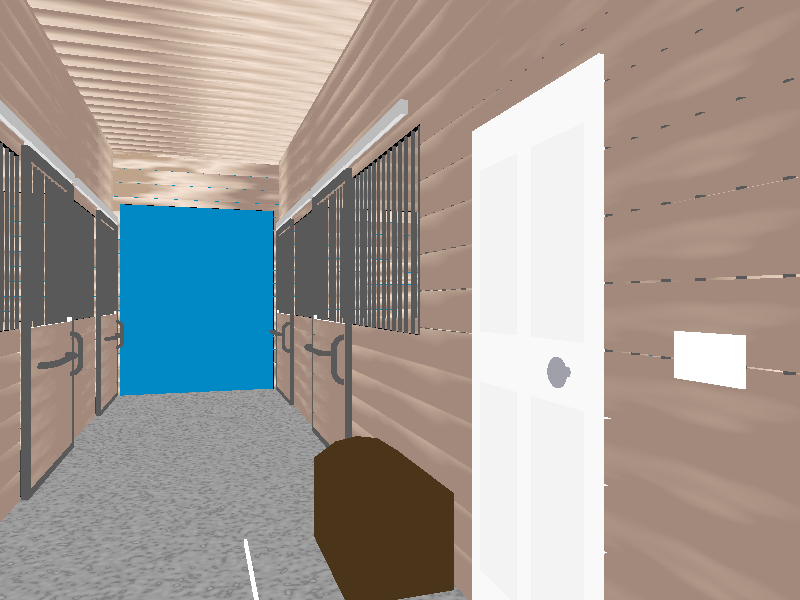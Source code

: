 #include "colors.inc"
           
//color map and pigments for wood           
#declare WoodColorMap=color_map{          
    [0.1 color DarkWood]
    [0.3 color LightWood]                
    [0.6 color MediumWood]
    [0.9 color DarkBrown]
    };

#declare WoodPigment=pigment{
    wood 
    color_map {WoodColorMap}
    turbulence .2
    scale <100,100,600>
    };
    
#declare WoodPigment2=pigment{
    wood 
    color_map {WoodColorMap}
    turbulence .2
    scale <600,100,100>
    };
    
             
//basic barn stuff
#declare BarnWidth=1100;
#declare BarnLength=1200;
#declare BarnHeight=450;

#declare HalfBarnWidth=BarnWidth/2;
#declare HalfBarnLength=BarnLength/2;
#declare EyeHeight=175;

#declare Barn=box{
    <-HalfBarnWidth,0,-HalfBarnLength>
    <HalfBarnWidth,BarnHeight,HalfBarnLength>
    };
    
#declare OuterBarn=object{
    Barn
    scale 1.001
    }; 
    
    
//basic stall stuff    
#declare StallWidth=-HalfBarnWidth+399;
#declare StallLength=399-HalfBarnLength;
    
#declare FrontStallWindowLong=box{
    <-HalfBarnWidth+395,BarnHeight-300,10-HalfBarnLength>
    <-HalfBarnWidth+405,BarnHeight-150,HalfBarnLength-10>
    };

//the ceiling    
#declare CeilingPannel=box{
    <-HalfBarnWidth,BarnHeight-4,-HalfBarnLength>
    <HalfBarnWidth,BarnHeight,-HalfBarnLength+35>
    texture{
        pigment{
            WoodPigment2
            }
            }
    };        
    
#declare PannelHeight=25;
#declare RoofPannelHeight=35;

#declare NumRoofPannels=19;
#declare Ceiling=union{
    #declare Index=-NumRoofPannels;
    #while (Index<=NumRoofPannels)
    object{
        CeilingPannel
        translate<0,0,Index*(RoofPannelHeight+1)>
    }
    #declare Index=Index+1;
    #end
    };

//making the walls    
#declare FrontStallPannel=box{
    <-HalfBarnWidth+398,0,-HalfBarnLength>
    <-HalfBarnWidth+402,PannelHeight,HalfBarnLength>
    texture{
        pigment{
            WoodPigment
            }
            }
    };  
    
#declare NumPannels=17;
#declare WoodWallLong=union{
    #declare Index=-NumPannels;
    #while (Index<=NumPannels)
    object{
        FrontStallPannel
        translate<0,Index*(PannelHeight+1),0>
    }
    #declare Index=Index+1;
    #end
    }; 
    
#declare FrontStallWindowShort=box{
    <146,BarnHeight-300,-200>
    <153,BarnHeight-150,HalfBarnLength-10>
    }; 

#declare SideStallWindow=box{
    <-HalfBarnWidth,BarnHeight-300,-StallLength-5>     
    <-HalfBarnWidth+401,BarnHeight-150,-StallLength+5>
            }; 
    
#declare SideStallPannel=box{
    <-HalfBarnWidth,0,-StallLength-2>
    <-150,25,-StallLength+2>
    texture{
        pigment{
            WoodPigment2
            }
            }
            };     
    
#declare WoodWallShort=union{
    #declare Index=-NumPannels;
    #while (Index<=NumPannels)
    object{
        SideStallPannel
        translate<0,Index*(PannelHeight+1),0>
    }
    #declare Index=Index+1;
    #end
    };
    
#declare EndPannel=box{
    <-HalfBarnWidth,0,-HalfBarnLength-2>
    <HalfBarnWidth,25,-HalfBarnLength+2>
    }; 
    
#declare EndWall=union{
    #declare Index=-NumPannels;
    #while (Index<=NumPannels)
    object{
        EndPannel
        translate<0,Index*(PannelHeight+1),0>
        texture{
        pigment{
            WoodPigment2
            translate <Index*20, Index*40, Index*6>
            }
       }
    }
    #declare Index=Index+1;
    #end
    };
     
//bars for the stall windows    
#declare StallBar=cylinder{
    <-150,BarnHeight-300,0>
    <-150,BarnHeight-150,0> 
    1.5
    texture{
        pigment{
            rgb<.1,.1,.1>
            }
            }
    };
    
#declare NumBars=40;    
#declare StallBars=union{
    #declare Index=-NumBars;
    #while (Index<=NumBars)
    object{
        StallBar
        translate<0,0,Index*15>
       }
    #declare Index=Index+1;
    #end
    };
     
#declare NumBars2=13;    
#declare StallBars2=union{
    #declare Index=-NumBars2;
    #while (Index<=NumBars2)
    object{
        StallBar
        translate<Index*15,0,0>
       }
    #declare Index=Index+1;
    #end
    }; 
              
//window stuff starts here
#declare OuterWindow=box{
    <-HalfBarnWidth+395,BarnHeight-250,10-HalfBarnLength>
    <-HalfBarnWidth+405,BarnHeight-150,HalfBarnLength-10>
    translate<-400,0,0>
    };     
    
#declare OuterWindowGlass=box{
    <-HalfBarnWidth+395,BarnHeight-250,10-HalfBarnLength>
    <-HalfBarnWidth+405,BarnHeight-150,HalfBarnLength-10>
    texture{
        pigment{
            color rgbt<1,1,1,.95> //the t is "transmit", and controls transparency
            }
        finish{
            ambient 0
            specular 0.6
            roughness 0.005
            reflection {
                0.1, .85     //1=perfectly reflective; numbers are min and max amount of reflectivity
                fresnel on} //the two numbers + the fresnel will change where/how it is reflective 
            conserve_energy //put this in if you're making something transparent and reflective
        }
        } 
      interior{   //tells POVray what to do with the inside of the objects - good for transparents
        ior 1.5 //index of refraction of glass ...water is 1.33, 2.4 is diamond
        fade_color <0,1,0> //using this interior stuff on an opaque object will make it GLOSSY
        }      //fresnel will NOT WORK without an interior specified       
    translate<-400,0,0>
    };
                   
//the stalls' doors    
#declare StallDoorFrameOuter=box{
    <-HalfBarnWidth+403,0,-400>
    <-HalfBarnWidth+409,BarnHeight-140,-200>
    };
    
#declare StallDoorFrameCutout=box{
    <-HalfBarnWidth+401,7,-393>
    <-HalfBarnWidth+411,BarnHeight-147,-207>
    };        
    
#declare StallDoorFrame=difference{
    object {StallDoorFrameOuter}
    object {StallDoorFrameCutout}
    texture{
        pigment{
            rgb<.1,.1,.1>
            }
            }
    };    

#declare StallDoorPanel=box{
    <-HalfBarnWidth+400,0,-393>
    <-HalfBarnWidth+405,PannelHeight,-207>
    texture{
        pigment{
            WoodPigment
            }
            }
    };  
    
#declare NumPannelsDoor=5;
#declare StallDoorWood=union{
    #declare Index=-NumPannelsDoor;
    #while (Index<=NumPannelsDoor)
    object{
        StallDoorPanel
        translate<0,Index*(PannelHeight+1),0>
    }
    #declare Index=Index+1;
    #end
    }; 

#declare StallDoorWindow=box{
    <-HalfBarnWidth+399,BarnHeight-300,-390>
    <-HalfBarnWidth+410,BarnHeight-150,-210>
    texture{
        pigment{
            rgbf<1,1,1,1>
            }
            }
    };
    
#declare WindowedStallDoor=difference{
    object{
        StallDoorWood
        translate <3,0,0>
        }
    object{StallDoorWindow}
    };

#declare NumBarsDoor=6;    
#declare StallDoorBars=union{
    #declare Index=-NumBarsDoor;
    #while (Index<=NumBarsDoor)
    object{
        StallBar
        translate<0,0,Index*15>
       }
    #declare Index=Index+1;
    #end
    };

    
#declare StallDoorRunnerOuter=box{
    <-HalfBarnWidth+403,BarnHeight-125,-575>
    <-HalfBarnWidth+409,BarnHeight-135,-195>
    texture{
        pigment{
            rgb<.5,.5,.5>
            }
        }
    };
    
#declare StallDoorRunnerCutout=box{
    <-HalfBarnWidth+404,BarnHeight-125,-573>
    <-HalfBarnWidth+408,BarnHeight-137,-197>
    texture{
        pigment{
            rgb<.75,.75,.75>
            }
        }
    };
    
#declare StallDoorRunner=difference{
    object{StallDoorRunnerOuter}
    object{StallDoorRunnerCutout}
    }; 
    
#declare RunnerThingy=cylinder{
    <0,BarnHeight-130,0>
    <0,BarnHeight-140,0>
    3.0
    texture{
        pigment{
            rgb <.75,.75,.75>
            }
            }
    translate <-144,0,-215>        
            };
            
//door handle stuff starts here
#declare HandleShaft=cylinder{
    <-132,100,-215>
    <-132,130,-215>
    3
    texture{
        pigment{
            rgb<.1,.1,.1>
            }
            }
    };
    
#declare HandleShaftEnds=difference{
    torus{
    11
    3
    rotate <90,0,0>
        texture{
        pigment{
            rgb<.1,.1,.1>
            }
            }
    }
    box{
       <-15,0,-10>
       <0,25,10>
       }
    box{
       <-15,-20,-10>
       <15,0,10>
       }     
    };
      
#declare DoorHandle=union{      
    object{HandleShaftEnds
     translate <-143,125,-215>       
            }
    object{HandleShaftEnds
    rotate <180,0,0>
    translate <-143,100,-215>}                                   
    object{HandleShaft}
    }; 
    
#declare BlanketRack=object{
    DoorHandle
    translate<132,-100,215>
    rotate<90,0,0>
    scale<1,1,2.5>
    translate<-127,115,-350>      //try to figure out how to change its color
    texture{
        pigment{
            rgb<.9,.9,.9>
            }
        finish{
            metallic
            }
            } 
    };                                         

#declare BarredStallDoor=union{
    object{StallDoorFrame}    
    object{StallDoorBars
        translate <3,0,-295>}
    object{WindowedStallDoor}   
    object{RunnerThingy}                        
    object{RunnerThingy
        translate <0,0,-175>
        } 
    object{DoorHandle}
    object{BlanketRack}      
    };                                       
    
#declare StallDoorOpening=box{
    <-HalfBarnWidth+396,0,-400>
    <-HalfBarnWidth+403,BarnHeight-150,-200>
    };   

//stuff for the main entries/exits
#declare MainDoorWidth=-275;
#declare MainDoorHeight=350;
#declare MainDoorDepth=6; 
#declare MainDoorDistanceFromLeftWall=412;
#declare MainDoorwayCutout=box{
    <0,0,-MainDoorDepth/2>
    <MainDoorWidth,MainDoorHeight,MainDoorDepth/2>
    translate<HalfBarnWidth-MainDoorDistanceFromLeftWall,0,HalfBarnLength>
    }; 
    
//door for the tack/storage room
#declare TackRoomDoorBase=box{
    <146,0,-350>
    <153,300,-225>
    texture{
        pigment{
            rgb<.95,.95,.95>
            }
        finish{    
            roughness 0.75
            specular .35
            }    
            }
    }
#declare TackRoomDoorIndent=box{
    <140,30,-340>
    <148,145,-295>
    texture{
        pigment{
            rgb<.9,.9,.9>
            }
        finish{    
            roughness 0.85
            specular .35
            }
            }
    };
    
#declare TackRoomDoor=difference{
    object{TackRoomDoorBase}
    object{TackRoomDoorIndent}
    object{TackRoomDoorIndent
        translate<0,0,60>
        }
    object{TackRoomDoorIndent
        scale<0,.85,0>
        translate<0,150,0>
     }
    object{TackRoomDoorIndent
        scale<0,.85,0>
        translate<0,150,60>
        }    
    };    
    
#declare Doorknob=lathe{     
    cubic_spline 
    11 
    <1,-.5>,<1,0>,<1,1.25>,<2,1.5>,<2.75,2>,<2.85,2.25>,<2.75,2.5>,<2,3>,<1,3.2>,<0,3.25>,<0,3.25>
    texture{
        pigment{
            rgb <.35,.35,.4>}
        finish{
            ambient .2
            specular .75
            roughness .05
            reflection .1
            metallic
        } 
        }
        };
        
//floor of main aisle
#declare ConcreteColorMap=color_map{          
    [0.1 color <.45,.45,.45>]
    [0.3 color <.2,.2,.2>]              
    [0.4 color <.3,.3,.3>]
    [0.9 color <.4,.4,.4>]
    };
#declare ConcretePigment=pigment{
    bumps
    color_map {ConcreteColorMap}
    scale 4
    };

#declare AisleFloor=box{
    <-150,-1,-HalfBarnLength>
    <150,.5,HalfBarnLength>
    texture{
        pigment{ConcretePigment
            }
            }
    };

//floor of stalls
#declare StallFloor=box{
    <-HalfBarnWidth,-1,-HalfBarnLength>
    <-151,.5,HalfBarnLength>
    texture{
        pigment{
            rgb <.05,.05,.05>
            }
        finish{
            roughness 3
            ambient .5
            specular .05    
            }
            }
    };

//aisle lights
/*#declare LightBox=box{
    <-130,BarnHeight-45,0>
    <130,BarnHeight-25,35>
    texture{
        pigment{
            rgb<.25,.25,.25>
            }
            }
        finish{
            metallic
            }    
            };
#declare Light=box{
    <-125,BarnHeight-46,5>
    <125,BarnHeight-26,30>
    texture{
        pigment{
            rgb<1,1,1>
            }
        finish{
            ambient .9
            }    
            }
    };
    
#declare LightSupport=cylinder{
    <-80,BarnHeight-25,0>
    <-80,BarnHeight,0>
    4
    texture{
        pigment{
            rgb<.1,.1,.1>
            }
            }
            };        
    
#declare OverHeadLight=union{
    object{LightBox}
    object{Light}
    object{LightSupport}
object{LightSupport
    translate<160,0,0>
    }  
    };
                  
object{OverHeadLight}
object{OverHeadLight
    translate <0,0,350>
    }
object{OverHeadLight
    translate <0,0,-350>
    }  */
    
#declare LightSwitchBox=box{
    <144,150,-HalfBarnLength+130>
    <146,165,-HalfBarnLength+155>
    texture{
        pigment{
            rgb<1,1,1>
            }
            }
            };
#declare LightSwitch=box{
    <0,0,0>
    <4,2,2>
    texture{
        pigment{
            rgb<1,1,1>
            }
            }
    rotate<0,0,45>
    translate<142,154,-HalfBarnLength+135>        
            };
            
#declare LightSwitchUnion=union{                                    
    object{LightSwitchBox}
    object{LightSwitch}
    object{LightSwitch
        translate<0,0,7>}                                                        
    object{LightSwitch
        translate<0,0,14>}
        };
object{LightSwitchUnion}

//tack trunk
#declare TrunkBase=prism{
    linear_sweep
    linear_spline
    0,80
    8
    <0,0>
    <0,45>
    <12,53>
    <24,55>
    <36,53>
    <48,45>
    <48,0>
    <0,0>
    };
    
object{
    TrunkBase
    texture{
        pigment{
            rgb <.2,.1,.03>*.35
            }
            }
    scale 1.35        
    rotate<-90,0,0>
    translate <80,-2,-160>        
            } 
#declare TackTrunkTrimLong=box{
    <30,0,-160>
    <32,5,-250>
    texture{
        pigment{
            rgb<1,1,1>
            }
            }
            };
object{TackTrunkTrimLong}                           
        

#declare CentralCameraPos= <0,EyeHeight,0>;
#declare OuterCameraPos= <0,650,-2000>;
#declare BackEntry= <0,EyeHeight,HalfBarnLength>;
#declare FrontEntry= <0,EyeHeight,-HalfBarnLength>;
#declare TopCameraPos= <0,2000,0>;  

camera{
    location FrontEntry
    look_at <200,EyeHeight,0>                 
    }   
    
light_source{
    <0,BarnHeight-46,0>     //Flourescent Light_Middle
    rgb<1,1,1> *.25
    }  
    
light_source{
    <-80,BarnHeight-46,0>     //Flourescent Light_Left
    rgb<1,1,1> *.25
    }  
    
light_source{
    <80,BarnHeight-46,0>     //Flourescent Light_Right
    rgb<1,1,1> *.25
    }          
    
#declare SunLight=light_source{
    <BarnWidth*2,BarnHeight*2,-BarnLength/2>
    rgb<.8,.8,.75> 
    parallel
    point_at<HalfBarnWidth,EyeHeight,HalfBarnLength>
    };
    
light_source{SunLight}   

#declare NumSkyLights=5;
#declare SkyLightPos=array[NumSkyLights] {<-BarnWidth,0,BarnLength>
                                          <-HalfBarnWidth,EyeHeight,-HalfBarnLength>
                                          <-HalfBarnWidth,BarnHeight*2,HalfBarnLength>
                                          <-HalfBarnWidth,0,HalfBarnLength>
                                          <-BarnWidth,EyeHeight,0>
                                          };
#declare SkyLights=union{
     #declare Index=0;
     #while (Index <NumSkyLights)
    light_source{
    <-HalfBarnWidth,BarnHeight*2,0>
    rgb<.75,.75,.85>*.25
    parallel
    point_at <0,0,0> 
    }   
    #declare Index=Index+1;
    #end   
    };
    
#declare SkyLightPos2=array[NumSkyLights] {<HalfBarnWidth,EyeHeight,-BarnLength>
                                          <BarnWidth,0,BarnLength>
                                          <HalfBarnWidth,BarnHeight*2,HalfBarnLength>
                                          <HalfBarnWidth,EyeHeight,BarnLength>
                                          <BarnWidth,0,0>}
#declare SkyLights2=union{
     #declare Index=0;
     #while (Index <NumSkyLights)
    light_source{
    <HalfBarnWidth,BarnHeight*2,0>
    rgb<.75,.75,.85>*.25 
    shadowless
    parallel
    point_at <0,0,0> 
    }   
    #declare Index=Index+1;
    #end   
    }; 
    

#declare NumSkyLights2=3;
#declare SkyLightPos3=array[NumSkyLights2] {<0,EyeHeight,HalfBarnLength>
                                          <10,BarnHeight,BarnLength>
                                          <-10,BarnHeight*2,HalfBarnLength>
                                         }
#declare SkyLights3=union{
     #declare Index=0;
     #while (Index <NumSkyLights2)
    light_source{
    <0,BarnHeight*2,HalfBarnLength>
    rgb<.75,.75,.85>*.1
    parallel  
    shadowless
    point_at <0,0,0> 
    }   
    #declare Index=Index+1;
    #end   
    }; 
         
#declare SkyLightPos4=array[NumSkyLights2] {<0,EyeHeight,-HalfBarnLength>
                                          <10,BarnHeight,-BarnLength>
                                          <-10,BarnHeight,-BarnLength>}
#declare SkyLights4=union{
     #declare Index=0;
     #while (Index <NumSkyLights2)
    light_source{
    <0,BarnHeight*2,HalfBarnLength>
    rgb<.75,.75,.85>*.1
    parallel
    point_at <0,0,0> 
    }   
    #declare Index=Index+1;
    #end   
    };          
    
light_source{SkyLights}
light_source{SkyLights2} 
light_source{SkyLights3}
light_source{SkyLights4}

#declare BounceLight1=light_source{
    <-BarnWidth/3,BarnHeight+400,-HalfBarnLength-50>
    rgb<1,1,1>  //multiplying this by 2 will change intensity
    spotlight
    radius 10 //this is an angle, not a distance.
    falloff 100000 //distance from center of light to edge of light (higher falloff in relation to radius -> fuzzy edges)
    tightness 10 //higher values will dim the light as it approaches the falloff edge
    point_at<-BarnWidth/3,BarnHeight/2,250>
  projected_through {Barn}
    };     
    
#declare BounceLight2=light_source{
    <-BarnWidth/3,BarnHeight*1.25,HalfBarnLength+50>
    rgb<1,1,1>  
    spotlight
    radius 10 
    falloff 100000 
    tightness 10
    point_at<-BarnWidth/3,BarnHeight/2,-250>
    projected_through {Barn}
    }; 
    
#declare BounceLight3=light_source{
    <BarnWidth/3,BarnHeight*1.05,HalfBarnLength>
    rgb<1,1,1>  
    spotlight
    radius 10 
    falloff 100000 
    tightness 10
    point_at<BarnWidth/3,BarnHeight/2,250>
    projected_through {Barn}
    };  
    
 
light_source{BounceLight1}
light_source{BounceLight2}
light_source{BounceLight3}

background{rgb<0,.25,.55>}
            

/*#declare BarnWallBaseStructure=difference{
       object{
            Barn}
       object{
            Barn
            scale .999
            }
       texture{
            pigment{
                rgb<1,1,1>
                }
                }     
            };*/            

#declare OuterBarnWalls=union{
    /*object{
        BarnWallBaseStructure}*/
    object{
        EndWall}
    object{
        EndWall
        translate<0,0,BarnLength>
        }
    object{
        WoodWallLong
        translate<-HalfBarnWidth-StallWidth,0,0>
        }
    object{
        WoodWallLong
        translate<HalfBarnWidth+150,0,0>
        } 
        };

#declare OuterBarn=difference{
    object{
        OuterBarnWalls}
    /*object{Barn
        translate<0,BarnHeight-10,0>}*/
    object{
        MainDoorwayCutout}
    object{
        MainDoorwayCutout
        translate<0,0,-BarnLength>
        }
    object{
        OuterWindow}
    object{
        OuterWindow
        translate<1100,0,0>
        }
        };        
        
object{OuterBarn}           

#declare InnerWallUnbarred=difference{        
    object{
        WoodWallLong}
    object{
        FrontStallWindowLong
        }
    };
    
#declare InnerWallBarred=union{
    object{
        InnerWallUnbarred}
    object{
        StallBars}
        };                                                                             
                    
        
difference{
    object{
        InnerWallBarred}
    object{
        StallDoorOpening}
    object{
        StallDoorOpening
        translate<0,0,400>
        }
    object{
        StallDoorOpening
        translate<0,0,800>
        } 
        }                   

#declare InnerWallUnbarredShort=difference{
    object{
        WoodWallLong
        translate<300,0,0>}
    object{
        FrontStallWindowShort}
        };
        
#declare InnerWallBarredShort=union{
    object{
        InnerWallUnbarredShort}
    object{
        StallBars
        translate<300,0,0>}
        };                      
                   
difference{                   
    object{
        InnerWallBarredShort
    }
    object{
        StallDoorOpening
            translate<301,0,400>
        }
    object{
        StallDoorOpening
            translate<301,0,800>
        }
        }

#declare StallSide=difference{
    object{
        WoodWallShort}
    object{
        SideStallWindow}
        };
        
object{StallSide}

object{
    StallSide
    translate <0,0,-400>
    }
    
object{
    StallSide
    translate <700,0,0>
    }
    
object{
    WoodWallShort
    translate <700,0,-400>  
    } 
    
object{StallBars2
    translate<-215,0,-200>} 

object{
    StallBars2
    translate<-215,0,200>}
    
object{
    StallBars2
    translate<515,0,200>
    }
    
object{BarredStallDoor}

object{
    BarredStallDoor
    translate <0,0,400>
    }
    
object{
    BarredStallDoor
    translate <0,0,800>
    }
    
object{
    BarredStallDoor
    translate<143,0,-200>
    rotate<0,180,0>
    translate <144,0,-400>
    }
    
object{
    BarredStallDoor
    translate<143,0,-400>
    rotate<0,180,0>
    translate <144,0,-200>
    } 
    
object{
    StallDoorRunner}
    
object{
    StallDoorRunner
    translate<0,0,400>
    }
    
object{
    StallDoorRunner
    translate<0,0,800>
    }
    
object{
    StallDoorRunner
    translate <289,0,400>
    }
    
object{
    StallDoorRunner
    translate <289,0,800>
    }     
    
object{OuterWindowGlass} 

object{
    OuterWindowGlass
    translate <BarnWidth,0,0>
    } 
    
object{TackRoomDoor
    scale .9
    translate<14,0,-90>} 

object{
    Doorknob
    scale 2.25
    rotate <0,0,90>
    translate <145,145,-385>} 
    
object{Ceiling
    translate <0,0,HalfBarnLength>} 
    
object{AisleFloor} 

object{StallFloor}

object{StallFloor
    translate <800,0,0>
    }
    
//add: nameplates (image map?) hooks for halters, trunk, door hinges(?), blankets, bird's nest?                                                   